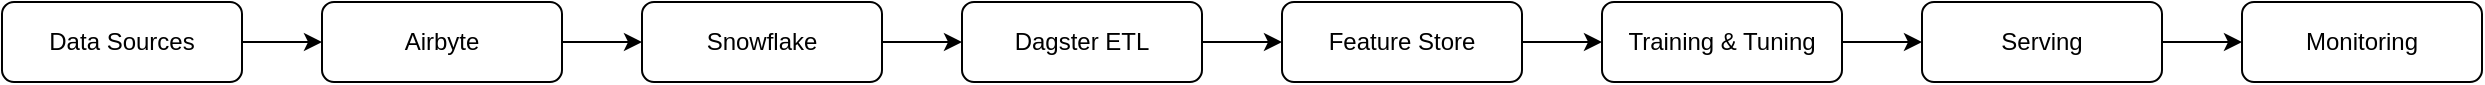 <mxfile>
  <diagram id="cityscale-arch" name="Architecture">
    <mxGraphModel dx="991" dy="559" grid="1" gridSize="10" guides="1" tooltips="1" connect="1" arrows="1" fold="1" page="1" pageScale="1" pageWidth="1200" pageHeight="800">
      <root>
        <mxCell id="0"/>
        <mxCell id="1" parent="0"/>
        <mxCell id="2" value="Data Sources" style="rounded=1;whiteSpace=wrap;html=1;" vertex="1" parent="1">
          <mxGeometry x="20" y="40" width="120" height="40" as="geometry"/>
        </mxCell>
        <mxCell id="3" value="Airbyte" style="rounded=1;whiteSpace=wrap;html=1;" vertex="1" parent="1">
          <mxGeometry x="180" y="40" width="120" height="40" as="geometry"/>
        </mxCell>
        <mxCell id="4" value="Snowflake" style="rounded=1;whiteSpace=wrap;html=1;" vertex="1" parent="1">
          <mxGeometry x="340" y="40" width="120" height="40" as="geometry"/>
        </mxCell>
        <mxCell id="5" value="Dagster ETL" style="rounded=1;whiteSpace=wrap;html=1;" vertex="1" parent="1">
          <mxGeometry x="500" y="40" width="120" height="40" as="geometry"/>
        </mxCell>
        <mxCell id="6" value="Feature Store" style="rounded=1;whiteSpace=wrap;html=1;" vertex="1" parent="1">
          <mxGeometry x="660" y="40" width="120" height="40" as="geometry"/>
        </mxCell>
        <mxCell id="7" value="Training &amp; Tuning" style="rounded=1;whiteSpace=wrap;html=1;" vertex="1" parent="1">
          <mxGeometry x="820" y="40" width="120" height="40" as="geometry"/>
        </mxCell>
        <mxCell id="8" value="Serving" style="rounded=1;whiteSpace=wrap;html=1;" vertex="1" parent="1">
          <mxGeometry x="980" y="40" width="120" height="40" as="geometry"/>
        </mxCell>
        <mxCell id="9" value="Monitoring" style="rounded=1;whiteSpace=wrap;html=1;" vertex="1" parent="1">
          <mxGeometry x="1140" y="40" width="120" height="40" as="geometry"/>
        </mxCell>
        <mxCell id="10" style="edgeStyle=orthogonalEdgeStyle;rounded=0;orthogonalLoop=1;jettySize=auto;html=1;" edge="1" parent="1" source="2" target="3">
          <mxGeometry relative="1" as="geometry"/>
        </mxCell>
        <mxCell id="11" style="edgeStyle=orthogonalEdgeStyle;rounded=0;orthogonalLoop=1;jettySize=auto;html=1;" edge="1" parent="1" source="3" target="4">
          <mxGeometry relative="1" as="geometry"/>
        </mxCell>
        <mxCell id="12" style="edgeStyle=orthogonalEdgeStyle;rounded=0;orthogonalLoop=1;jettySize=auto;html=1;" edge="1" parent="1" source="4" target="5">
          <mxGeometry relative="1" as="geometry"/>
        </mxCell>
        <mxCell id="13" style="edgeStyle=orthogonalEdgeStyle;rounded=0;orthogonalLoop=1;jettySize=auto;html=1;" edge="1" parent="1" source="5" target="6">
          <mxGeometry relative="1" as="geometry"/>
        </mxCell>
        <mxCell id="14" style="edgeStyle=orthogonalEdgeStyle;rounded=0;orthogonalLoop=1;jettySize=auto;html=1;" edge="1" parent="1" source="6" target="7">
          <mxGeometry relative="1" as="geometry"/>
        </mxCell>
        <mxCell id="15" style="edgeStyle=orthogonalEdgeStyle;rounded=0;orthogonalLoop=1;jettySize=auto;html=1;" edge="1" parent="1" source="7" target="8">
          <mxGeometry relative="1" as="geometry"/>
        </mxCell>
        <mxCell id="16" style="edgeStyle=orthogonalEdgeStyle;rounded=0;orthogonalLoop=1;jettySize=auto;html=1;" edge="1" parent="1" source="8" target="9">
          <mxGeometry relative="1" as="geometry"/>
        </mxCell>
      </root>
    </mxGraphModel>
  </diagram>
</mxfile>
